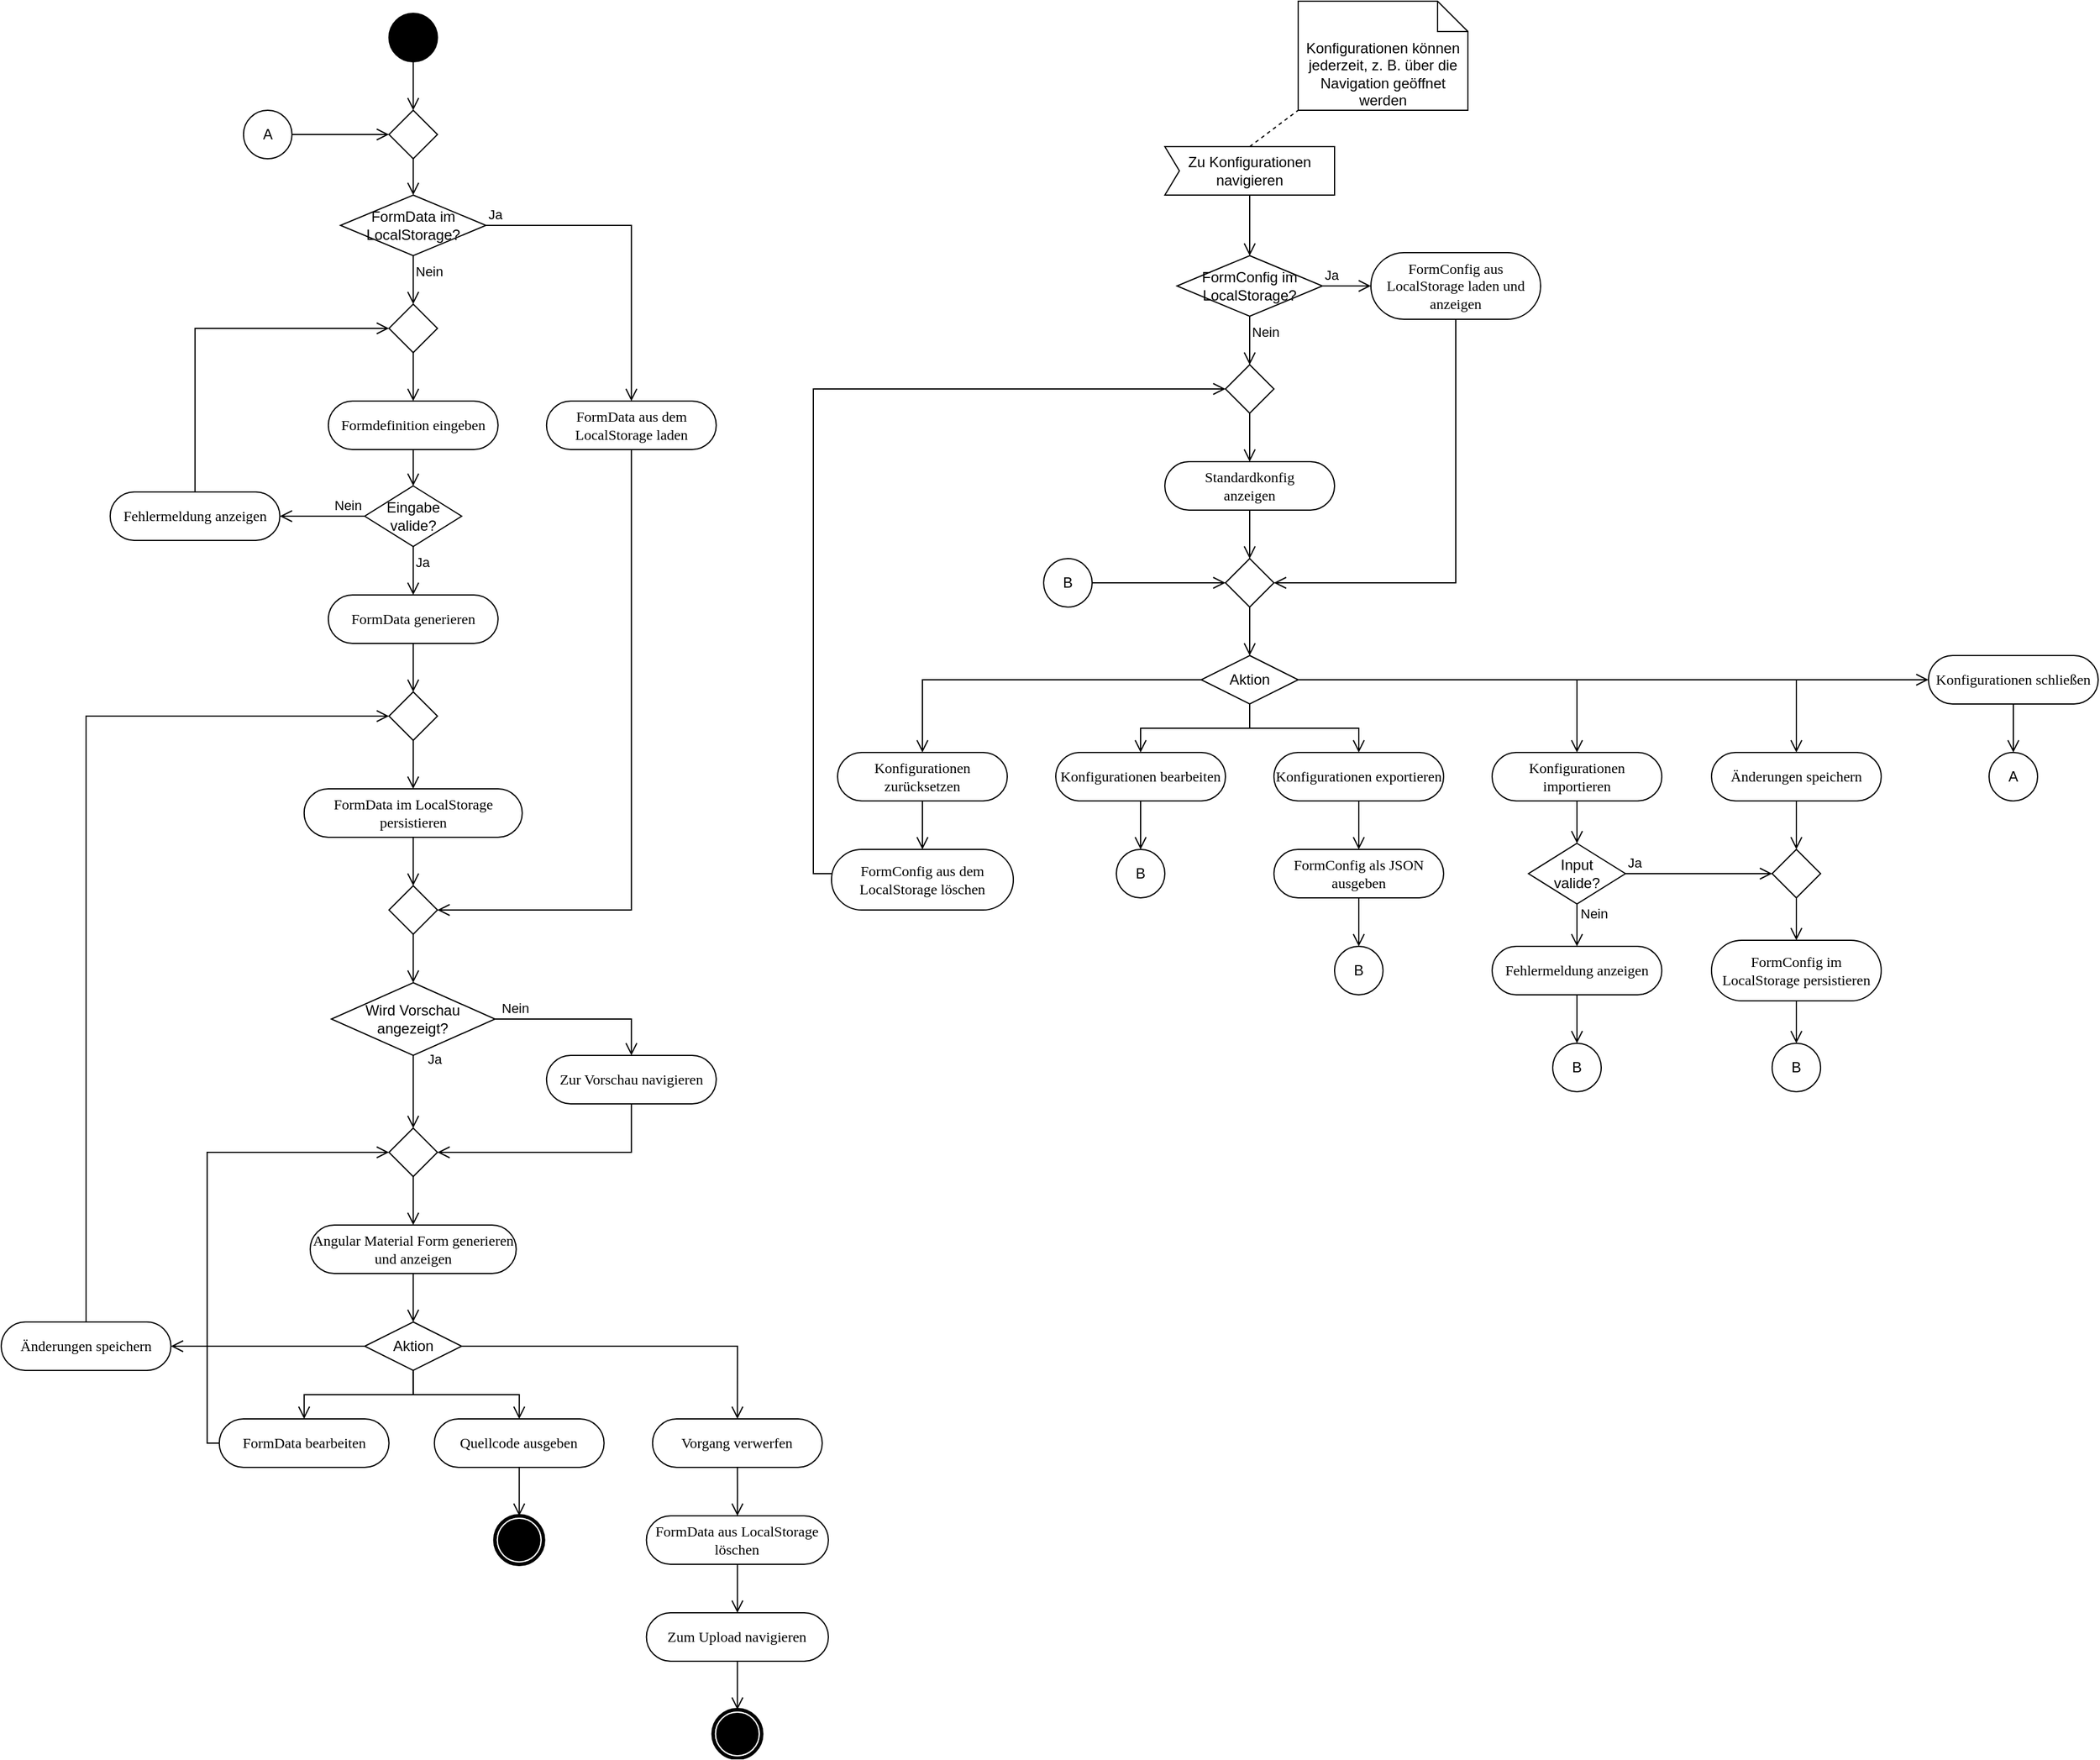 <mxfile version="21.1.2" type="device">
  <diagram name="Page-1" id="0783ab3e-0a74-02c8-0abd-f7b4e66b4bec">
    <mxGraphModel dx="2593" dy="1505" grid="1" gridSize="10" guides="1" tooltips="1" connect="1" arrows="1" fold="1" page="1" pageScale="1" pageWidth="2339" pageHeight="3300" background="none" math="0" shadow="0">
      <root>
        <mxCell id="0" />
        <mxCell id="1" parent="0" />
        <mxCell id="Kh3jKs6r-VNOBaE9r75T-157" value="" style="ellipse;whiteSpace=wrap;html=1;rounded=0;shadow=0;comic=0;labelBackgroundColor=none;strokeWidth=1;fillColor=#000000;fontFamily=Verdana;fontSize=12;align=center;" parent="1" vertex="1">
          <mxGeometry x="589.89" y="40" width="40" height="40" as="geometry" />
        </mxCell>
        <mxCell id="Kh3jKs6r-VNOBaE9r75T-160" value="FormData im&lt;div&gt;LocalStorage?&lt;/div&gt;" style="rhombus;whiteSpace=wrap;html=1;" parent="1" vertex="1">
          <mxGeometry x="549.9" y="190" width="119.99" height="50" as="geometry" />
        </mxCell>
        <mxCell id="Kh3jKs6r-VNOBaE9r75T-161" value="Ja" style="edgeStyle=orthogonalEdgeStyle;html=1;align=left;verticalAlign=bottom;endArrow=open;endSize=8;strokeColor=#000000;rounded=0;entryX=0.5;entryY=0;entryDx=0;entryDy=0;" parent="1" source="Kh3jKs6r-VNOBaE9r75T-160" target="Kh3jKs6r-VNOBaE9r75T-165" edge="1">
          <mxGeometry x="-1" relative="1" as="geometry">
            <mxPoint x="729.89" y="220" as="targetPoint" />
          </mxGeometry>
        </mxCell>
        <mxCell id="Kh3jKs6r-VNOBaE9r75T-162" value="Nein" style="edgeStyle=orthogonalEdgeStyle;html=1;align=left;verticalAlign=top;endArrow=open;endSize=8;strokeColor=#000000;rounded=0;" parent="1" source="Kh3jKs6r-VNOBaE9r75T-160" target="Kh3jKs6r-VNOBaE9r75T-171" edge="1">
          <mxGeometry x="-1" relative="1" as="geometry">
            <mxPoint x="609.89" y="280" as="targetPoint" />
          </mxGeometry>
        </mxCell>
        <mxCell id="Kh3jKs6r-VNOBaE9r75T-163" value="" style="edgeStyle=orthogonalEdgeStyle;html=1;align=left;verticalAlign=bottom;endArrow=open;endSize=8;strokeColor=#000000;rounded=0;entryX=0.5;entryY=0;entryDx=0;entryDy=0;" parent="1" source="Nd0YQQq20hHKod8yLaoM-12" target="Kh3jKs6r-VNOBaE9r75T-160" edge="1">
          <mxGeometry x="-1" relative="1" as="geometry">
            <mxPoint x="579.89" y="230" as="targetPoint" />
            <mxPoint x="609.89" y="160" as="sourcePoint" />
          </mxGeometry>
        </mxCell>
        <mxCell id="Kh3jKs6r-VNOBaE9r75T-164" value="Formdefinition eingeben" style="rounded=1;whiteSpace=wrap;html=1;shadow=0;comic=0;labelBackgroundColor=none;strokeWidth=1;fontFamily=Verdana;fontSize=12;align=center;arcSize=50;" parent="1" vertex="1">
          <mxGeometry x="539.89" y="360" width="140" height="40" as="geometry" />
        </mxCell>
        <mxCell id="Kh3jKs6r-VNOBaE9r75T-165" value="FormData aus dem LocalStorage laden" style="rounded=1;whiteSpace=wrap;html=1;shadow=0;comic=0;labelBackgroundColor=none;strokeWidth=1;fontFamily=Verdana;fontSize=12;align=center;arcSize=50;" parent="1" vertex="1">
          <mxGeometry x="719.89" y="360" width="140" height="40" as="geometry" />
        </mxCell>
        <mxCell id="Kh3jKs6r-VNOBaE9r75T-166" value="Eingabe valide?" style="rhombus;whiteSpace=wrap;html=1;" parent="1" vertex="1">
          <mxGeometry x="569.89" y="430" width="80" height="50" as="geometry" />
        </mxCell>
        <mxCell id="Kh3jKs6r-VNOBaE9r75T-167" value="Nein" style="edgeStyle=orthogonalEdgeStyle;html=1;align=left;verticalAlign=bottom;endArrow=open;endSize=8;strokeColor=#000000;rounded=0;entryX=1;entryY=0.5;entryDx=0;entryDy=0;" parent="1" source="Kh3jKs6r-VNOBaE9r75T-166" target="Kh3jKs6r-VNOBaE9r75T-170" edge="1">
          <mxGeometry x="-0.25" relative="1" as="geometry">
            <mxPoint x="749.89" y="460" as="targetPoint" />
            <mxPoint as="offset" />
          </mxGeometry>
        </mxCell>
        <mxCell id="Kh3jKs6r-VNOBaE9r75T-168" value="Ja" style="edgeStyle=orthogonalEdgeStyle;html=1;align=left;verticalAlign=top;endArrow=open;endSize=8;strokeColor=#000000;rounded=0;" parent="1" source="Kh3jKs6r-VNOBaE9r75T-166" target="bhKMgHc5eAjvrN3hKgKU-24" edge="1">
          <mxGeometry x="-1" relative="1" as="geometry">
            <mxPoint x="609.89" y="520" as="targetPoint" />
          </mxGeometry>
        </mxCell>
        <mxCell id="Kh3jKs6r-VNOBaE9r75T-169" value="" style="edgeStyle=orthogonalEdgeStyle;html=1;align=left;verticalAlign=bottom;endArrow=open;endSize=8;strokeColor=#000000;rounded=0;exitX=0.5;exitY=1;exitDx=0;exitDy=0;entryX=0.5;entryY=0;entryDx=0;entryDy=0;" parent="1" source="Kh3jKs6r-VNOBaE9r75T-164" target="Kh3jKs6r-VNOBaE9r75T-166" edge="1">
          <mxGeometry x="-1" relative="1" as="geometry">
            <mxPoint x="539.89" y="450" as="targetPoint" />
            <mxPoint x="439.89" y="450" as="sourcePoint" />
          </mxGeometry>
        </mxCell>
        <mxCell id="Kh3jKs6r-VNOBaE9r75T-170" value="Fehlermeldung anzeigen" style="rounded=1;whiteSpace=wrap;html=1;shadow=0;comic=0;labelBackgroundColor=none;strokeWidth=1;fontFamily=Verdana;fontSize=12;align=center;arcSize=50;" parent="1" vertex="1">
          <mxGeometry x="359.88" y="435" width="140" height="40" as="geometry" />
        </mxCell>
        <mxCell id="Kh3jKs6r-VNOBaE9r75T-171" value="" style="rhombus;whiteSpace=wrap;html=1;" parent="1" vertex="1">
          <mxGeometry x="589.89" y="280" width="40" height="40" as="geometry" />
        </mxCell>
        <mxCell id="Kh3jKs6r-VNOBaE9r75T-172" value="" style="edgeStyle=orthogonalEdgeStyle;html=1;align=left;verticalAlign=bottom;endArrow=open;endSize=8;strokeColor=#000000;rounded=0;exitX=0.5;exitY=0;exitDx=0;exitDy=0;entryX=0;entryY=0.5;entryDx=0;entryDy=0;" parent="1" source="Kh3jKs6r-VNOBaE9r75T-170" target="Kh3jKs6r-VNOBaE9r75T-171" edge="1">
          <mxGeometry x="-1" relative="1" as="geometry">
            <mxPoint x="379.89" y="290" as="targetPoint" />
            <mxPoint x="279.89" y="290" as="sourcePoint" />
          </mxGeometry>
        </mxCell>
        <mxCell id="Kh3jKs6r-VNOBaE9r75T-173" value="" style="edgeStyle=orthogonalEdgeStyle;html=1;align=left;verticalAlign=bottom;endArrow=open;endSize=8;strokeColor=#000000;rounded=0;exitX=0.5;exitY=1;exitDx=0;exitDy=0;entryX=0.5;entryY=0;entryDx=0;entryDy=0;" parent="1" source="Kh3jKs6r-VNOBaE9r75T-171" target="Kh3jKs6r-VNOBaE9r75T-164" edge="1">
          <mxGeometry x="-1" relative="1" as="geometry">
            <mxPoint x="739.89" y="370" as="targetPoint" />
            <mxPoint x="639.89" y="370" as="sourcePoint" />
          </mxGeometry>
        </mxCell>
        <mxCell id="Kh3jKs6r-VNOBaE9r75T-175" value="Angular Material Form generieren und anzeigen" style="rounded=1;whiteSpace=wrap;html=1;shadow=0;comic=0;labelBackgroundColor=none;strokeWidth=1;fontFamily=Verdana;fontSize=12;align=center;arcSize=50;" parent="1" vertex="1">
          <mxGeometry x="524.91" y="1040" width="169.95" height="40" as="geometry" />
        </mxCell>
        <mxCell id="Kh3jKs6r-VNOBaE9r75T-177" value="" style="edgeStyle=orthogonalEdgeStyle;html=1;align=left;verticalAlign=bottom;endArrow=open;endSize=8;strokeColor=#000000;rounded=0;exitX=0.5;exitY=1;exitDx=0;exitDy=0;entryX=1;entryY=0.5;entryDx=0;entryDy=0;" parent="1" source="Kh3jKs6r-VNOBaE9r75T-165" target="bhKMgHc5eAjvrN3hKgKU-27" edge="1">
          <mxGeometry x="-1" relative="1" as="geometry">
            <mxPoint x="789.86" y="720" as="targetPoint" />
            <mxPoint x="1079.89" y="520" as="sourcePoint" />
          </mxGeometry>
        </mxCell>
        <mxCell id="Kh3jKs6r-VNOBaE9r75T-188" value="Aktion" style="rhombus;whiteSpace=wrap;html=1;" parent="1" vertex="1">
          <mxGeometry x="569.88" y="1120" width="80" height="40" as="geometry" />
        </mxCell>
        <mxCell id="Kh3jKs6r-VNOBaE9r75T-191" value="A" style="ellipse;whiteSpace=wrap;html=1;aspect=fixed;" parent="1" vertex="1">
          <mxGeometry x="469.89" y="120" width="40" height="40" as="geometry" />
        </mxCell>
        <mxCell id="Kh3jKs6r-VNOBaE9r75T-192" value="" style="edgeStyle=orthogonalEdgeStyle;html=1;align=left;verticalAlign=bottom;endArrow=open;endSize=8;strokeColor=#000000;rounded=0;entryX=0;entryY=0.5;entryDx=0;entryDy=0;exitX=1;exitY=0.5;exitDx=0;exitDy=0;" parent="1" source="Kh3jKs6r-VNOBaE9r75T-191" target="Nd0YQQq20hHKod8yLaoM-12" edge="1">
          <mxGeometry x="-1" relative="1" as="geometry">
            <mxPoint x="489.89" y="200" as="targetPoint" />
            <mxPoint x="439.89" y="130" as="sourcePoint" />
          </mxGeometry>
        </mxCell>
        <mxCell id="Kh3jKs6r-VNOBaE9r75T-195" value="FormData bearbeiten" style="rounded=1;whiteSpace=wrap;html=1;shadow=0;comic=0;labelBackgroundColor=none;strokeWidth=1;fontFamily=Verdana;fontSize=12;align=center;arcSize=50;" parent="1" vertex="1">
          <mxGeometry x="449.9" y="1200" width="140" height="40" as="geometry" />
        </mxCell>
        <mxCell id="Kh3jKs6r-VNOBaE9r75T-196" value="Quellcode ausgeben" style="rounded=1;whiteSpace=wrap;html=1;shadow=0;comic=0;labelBackgroundColor=none;strokeWidth=1;fontFamily=Verdana;fontSize=12;align=center;arcSize=50;" parent="1" vertex="1">
          <mxGeometry x="627.35" y="1200" width="140" height="40" as="geometry" />
        </mxCell>
        <mxCell id="Kh3jKs6r-VNOBaE9r75T-197" value="Vorgang verwerfen" style="rounded=1;whiteSpace=wrap;html=1;shadow=0;comic=0;labelBackgroundColor=none;strokeWidth=1;fontFamily=Verdana;fontSize=12;align=center;arcSize=50;" parent="1" vertex="1">
          <mxGeometry x="807.35" y="1200" width="140" height="40" as="geometry" />
        </mxCell>
        <mxCell id="Kh3jKs6r-VNOBaE9r75T-198" value="FormData aus LocalStorage löschen" style="rounded=1;whiteSpace=wrap;html=1;shadow=0;comic=0;labelBackgroundColor=none;strokeWidth=1;fontFamily=Verdana;fontSize=12;align=center;arcSize=50;" parent="1" vertex="1">
          <mxGeometry x="802.3" y="1280" width="150.12" height="40" as="geometry" />
        </mxCell>
        <mxCell id="Kh3jKs6r-VNOBaE9r75T-199" value="" style="edgeStyle=orthogonalEdgeStyle;html=1;align=left;verticalAlign=bottom;endArrow=open;endSize=8;strokeColor=#000000;rounded=0;exitX=0.5;exitY=1;exitDx=0;exitDy=0;" parent="1" source="Kh3jKs6r-VNOBaE9r75T-197" target="Kh3jKs6r-VNOBaE9r75T-198" edge="1">
          <mxGeometry x="-1" relative="1" as="geometry">
            <mxPoint x="807.35" y="1300" as="targetPoint" />
            <mxPoint x="1017.35" y="1300" as="sourcePoint" />
          </mxGeometry>
        </mxCell>
        <mxCell id="Kh3jKs6r-VNOBaE9r75T-202" value="" style="edgeStyle=orthogonalEdgeStyle;html=1;align=left;verticalAlign=bottom;endArrow=open;endSize=8;strokeColor=#000000;rounded=0;entryX=0.5;entryY=0;entryDx=0;entryDy=0;exitX=0.5;exitY=1;exitDx=0;exitDy=0;" parent="1" source="Kh3jKs6r-VNOBaE9r75T-188" target="Kh3jKs6r-VNOBaE9r75T-196" edge="1">
          <mxGeometry relative="1" as="geometry">
            <mxPoint x="599.88" y="1170" as="targetPoint" />
            <mxPoint x="499.88" y="1170" as="sourcePoint" />
            <mxPoint as="offset" />
          </mxGeometry>
        </mxCell>
        <mxCell id="Kh3jKs6r-VNOBaE9r75T-203" value="" style="edgeStyle=orthogonalEdgeStyle;html=1;align=left;verticalAlign=bottom;endArrow=open;endSize=8;strokeColor=#000000;rounded=0;entryX=0.5;entryY=0;entryDx=0;entryDy=0;exitX=0.5;exitY=1;exitDx=0;exitDy=0;" parent="1" source="Kh3jKs6r-VNOBaE9r75T-188" target="Kh3jKs6r-VNOBaE9r75T-195" edge="1">
          <mxGeometry x="0.429" relative="1" as="geometry">
            <mxPoint x="539.88" y="1140" as="targetPoint" />
            <mxPoint x="439.88" y="1140" as="sourcePoint" />
            <mxPoint as="offset" />
          </mxGeometry>
        </mxCell>
        <mxCell id="Kh3jKs6r-VNOBaE9r75T-204" value="" style="edgeStyle=orthogonalEdgeStyle;html=1;align=left;verticalAlign=bottom;endArrow=open;endSize=8;strokeColor=#000000;rounded=0;exitX=1;exitY=0.5;exitDx=0;exitDy=0;entryX=0.5;entryY=0;entryDx=0;entryDy=0;" parent="1" source="Kh3jKs6r-VNOBaE9r75T-188" target="Kh3jKs6r-VNOBaE9r75T-197" edge="1">
          <mxGeometry x="-0.931" relative="1" as="geometry">
            <mxPoint x="809.88" y="1130" as="targetPoint" />
            <mxPoint x="709.88" y="1130" as="sourcePoint" />
            <mxPoint as="offset" />
          </mxGeometry>
        </mxCell>
        <mxCell id="Kh3jKs6r-VNOBaE9r75T-205" value="" style="edgeStyle=orthogonalEdgeStyle;html=1;align=left;verticalAlign=bottom;endArrow=open;endSize=8;strokeColor=#000000;rounded=0;exitX=0;exitY=0.5;exitDx=0;exitDy=0;entryX=0;entryY=0.5;entryDx=0;entryDy=0;" parent="1" source="Kh3jKs6r-VNOBaE9r75T-195" target="bhKMgHc5eAjvrN3hKgKU-15" edge="1">
          <mxGeometry x="-1" relative="1" as="geometry">
            <mxPoint x="349.86" y="640" as="targetPoint" />
            <mxPoint x="189.89" y="680" as="sourcePoint" />
          </mxGeometry>
        </mxCell>
        <mxCell id="Kh3jKs6r-VNOBaE9r75T-215" value="" style="edgeStyle=orthogonalEdgeStyle;html=1;align=left;verticalAlign=bottom;endArrow=open;endSize=8;strokeColor=#000000;rounded=0;entryX=0.5;entryY=0;entryDx=0;entryDy=0;" parent="1" source="Kh3jKs6r-VNOBaE9r75T-175" target="Kh3jKs6r-VNOBaE9r75T-188" edge="1">
          <mxGeometry x="-1" relative="1" as="geometry">
            <mxPoint x="559.88" y="1120" as="targetPoint" />
            <mxPoint x="609.88" y="1080.0" as="sourcePoint" />
          </mxGeometry>
        </mxCell>
        <mxCell id="Kh3jKs6r-VNOBaE9r75T-218" value="Zu Konfigurationen navigieren" style="shape=mxgraph.sysml.accEvent;flipH=1;whiteSpace=wrap;align=center;html=1;direction=west;" parent="1" vertex="1">
          <mxGeometry x="1230.01" y="150" width="140" height="40" as="geometry" />
        </mxCell>
        <mxCell id="Kh3jKs6r-VNOBaE9r75T-219" value="Konfigurationen können jederzeit, z. B. über die Navigation geöffnet werden" style="shape=note2;boundedLbl=1;whiteSpace=wrap;html=1;size=25;verticalAlign=top;align=center;" parent="1" vertex="1">
          <mxGeometry x="1340.01" y="30" width="140" height="90" as="geometry" />
        </mxCell>
        <mxCell id="Kh3jKs6r-VNOBaE9r75T-220" value="" style="endArrow=none;dashed=1;html=1;rounded=0;exitX=0.5;exitY=1;exitDx=0;exitDy=0;entryX=0;entryY=1;entryDx=0;entryDy=0;entryPerimeter=0;exitPerimeter=0;" parent="1" source="Kh3jKs6r-VNOBaE9r75T-218" target="Kh3jKs6r-VNOBaE9r75T-219" edge="1">
          <mxGeometry width="50" height="50" relative="1" as="geometry">
            <mxPoint x="803" y="60" as="sourcePoint" />
            <mxPoint x="890" y="39" as="targetPoint" />
          </mxGeometry>
        </mxCell>
        <mxCell id="Kh3jKs6r-VNOBaE9r75T-222" value="Ja" style="edgeStyle=orthogonalEdgeStyle;html=1;align=left;verticalAlign=bottom;endArrow=open;endSize=8;strokeColor=#000000;rounded=0;entryX=0;entryY=0.5;entryDx=0;entryDy=0;" parent="1" source="gfXV21510MfmklzowqW1-9" target="Kh3jKs6r-VNOBaE9r75T-225" edge="1">
          <mxGeometry x="-1" relative="1" as="geometry">
            <mxPoint x="1400" y="290" as="targetPoint" />
            <mxPoint x="1340" y="290" as="sourcePoint" />
          </mxGeometry>
        </mxCell>
        <mxCell id="Kh3jKs6r-VNOBaE9r75T-223" value="Nein" style="edgeStyle=orthogonalEdgeStyle;html=1;align=left;verticalAlign=top;endArrow=open;endSize=8;strokeColor=#000000;rounded=0;" parent="1" source="gfXV21510MfmklzowqW1-9" target="Kh3jKs6r-VNOBaE9r75T-226" edge="1">
          <mxGeometry x="-1" relative="1" as="geometry">
            <mxPoint x="1260" y="330" as="targetPoint" />
            <mxPoint x="1300" y="310" as="sourcePoint" />
          </mxGeometry>
        </mxCell>
        <mxCell id="Kh3jKs6r-VNOBaE9r75T-224" value="" style="edgeStyle=orthogonalEdgeStyle;html=1;align=left;verticalAlign=bottom;endArrow=open;endSize=8;strokeColor=#000000;rounded=0;entryX=0.5;entryY=0;entryDx=0;entryDy=0;" parent="1" source="Kh3jKs6r-VNOBaE9r75T-218" target="gfXV21510MfmklzowqW1-9" edge="1">
          <mxGeometry x="-1" relative="1" as="geometry">
            <mxPoint x="1280" y="180" as="targetPoint" />
            <mxPoint x="669.99" y="160" as="sourcePoint" />
          </mxGeometry>
        </mxCell>
        <mxCell id="Kh3jKs6r-VNOBaE9r75T-225" value="FormConfig aus&lt;div&gt;LocalStorage laden und anzeigen&lt;/div&gt;" style="rounded=1;whiteSpace=wrap;html=1;shadow=0;comic=0;labelBackgroundColor=none;strokeWidth=1;fontFamily=Verdana;fontSize=12;align=center;arcSize=50;" parent="1" vertex="1">
          <mxGeometry x="1400" y="237.5" width="140" height="55" as="geometry" />
        </mxCell>
        <mxCell id="Kh3jKs6r-VNOBaE9r75T-226" value="" style="rhombus;whiteSpace=wrap;html=1;" parent="1" vertex="1">
          <mxGeometry x="1280" y="330" width="40" height="40" as="geometry" />
        </mxCell>
        <mxCell id="Kh3jKs6r-VNOBaE9r75T-227" value="" style="edgeStyle=orthogonalEdgeStyle;html=1;align=left;verticalAlign=bottom;endArrow=open;endSize=8;strokeColor=#000000;rounded=0;exitX=0.5;exitY=1;exitDx=0;exitDy=0;entryX=1;entryY=0.5;entryDx=0;entryDy=0;" parent="1" source="Kh3jKs6r-VNOBaE9r75T-225" target="gfXV21510MfmklzowqW1-17" edge="1">
          <mxGeometry x="-1" relative="1" as="geometry">
            <mxPoint x="1470" y="450" as="targetPoint" />
            <mxPoint x="1340" y="390" as="sourcePoint" />
          </mxGeometry>
        </mxCell>
        <mxCell id="Kh3jKs6r-VNOBaE9r75T-229" value="" style="edgeStyle=orthogonalEdgeStyle;html=1;align=left;verticalAlign=bottom;endArrow=open;endSize=8;strokeColor=#000000;rounded=0;" parent="1" source="gfXV21510MfmklzowqW1-17" target="Kh3jKs6r-VNOBaE9r75T-230" edge="1">
          <mxGeometry x="-1" relative="1" as="geometry">
            <mxPoint x="1279.99" y="540" as="targetPoint" />
            <mxPoint x="1300" y="530" as="sourcePoint" />
          </mxGeometry>
        </mxCell>
        <mxCell id="Kh3jKs6r-VNOBaE9r75T-230" value="Aktion" style="rhombus;whiteSpace=wrap;html=1;" parent="1" vertex="1">
          <mxGeometry x="1260.01" y="570" width="80" height="40" as="geometry" />
        </mxCell>
        <mxCell id="6" value="" style="shape=mxgraph.bpmn.shape;html=1;verticalLabelPosition=bottom;labelBackgroundColor=#ffffff;verticalAlign=top;perimeter=ellipsePerimeter;outline=end;symbol=terminate;rounded=0;shadow=0;comic=0;strokeWidth=1;fontFamily=Verdana;fontSize=12;align=center;" parent="1" vertex="1">
          <mxGeometry x="857.35" y="1440" width="40" height="40" as="geometry" />
        </mxCell>
        <mxCell id="8" value="" style="edgeStyle=orthogonalEdgeStyle;html=1;align=left;verticalAlign=bottom;endArrow=open;endSize=8;strokeColor=#000000;rounded=0;exitX=0.5;exitY=1;exitDx=0;exitDy=0;entryX=0.5;entryY=0;entryDx=0;entryDy=0;" parent="1" source="Kh3jKs6r-VNOBaE9r75T-198" target="wGVUuG8cjLAdnPTvJVQy-18" edge="1">
          <mxGeometry x="-1" relative="1" as="geometry">
            <mxPoint x="887.32" y="1290" as="targetPoint" />
            <mxPoint x="887.32" y="1250" as="sourcePoint" />
          </mxGeometry>
        </mxCell>
        <mxCell id="Nd0YQQq20hHKod8yLaoM-13" value="" style="edgeStyle=orthogonalEdgeStyle;html=1;align=left;verticalAlign=bottom;endArrow=open;endSize=8;strokeColor=#000000;rounded=0;exitX=0.5;exitY=1;exitDx=0;exitDy=0;" parent="1" source="Kh3jKs6r-VNOBaE9r75T-157" target="Nd0YQQq20hHKod8yLaoM-12" edge="1">
          <mxGeometry x="-1" relative="1" as="geometry">
            <mxPoint x="609.86" y="200" as="targetPoint" />
            <mxPoint x="609.86" y="80" as="sourcePoint" />
          </mxGeometry>
        </mxCell>
        <mxCell id="Nd0YQQq20hHKod8yLaoM-12" value="" style="rhombus;whiteSpace=wrap;html=1;" parent="1" vertex="1">
          <mxGeometry x="589.89" y="120" width="40" height="40" as="geometry" />
        </mxCell>
        <mxCell id="bhKMgHc5eAjvrN3hKgKU-11" value="Wird Vorschau angezeigt?" style="rhombus;whiteSpace=wrap;html=1;" parent="1" vertex="1">
          <mxGeometry x="542.42" y="840" width="134.97" height="60" as="geometry" />
        </mxCell>
        <mxCell id="bhKMgHc5eAjvrN3hKgKU-12" value="Zur Vorschau navigieren" style="rounded=1;whiteSpace=wrap;html=1;shadow=0;comic=0;labelBackgroundColor=none;strokeWidth=1;fontFamily=Verdana;fontSize=12;align=center;arcSize=50;" parent="1" vertex="1">
          <mxGeometry x="719.89" y="900" width="140" height="40" as="geometry" />
        </mxCell>
        <mxCell id="bhKMgHc5eAjvrN3hKgKU-13" value="Nein" style="edgeStyle=orthogonalEdgeStyle;html=1;align=left;verticalAlign=bottom;endArrow=open;endSize=8;strokeColor=#000000;rounded=0;entryX=0.5;entryY=0;entryDx=0;entryDy=0;exitX=1;exitY=0.5;exitDx=0;exitDy=0;" parent="1" source="bhKMgHc5eAjvrN3hKgKU-11" target="bhKMgHc5eAjvrN3hKgKU-12" edge="1">
          <mxGeometry x="-0.95" relative="1" as="geometry">
            <mxPoint x="1052.41" y="970" as="targetPoint" />
            <mxPoint as="offset" />
            <mxPoint x="832.38" y="930" as="sourcePoint" />
          </mxGeometry>
        </mxCell>
        <mxCell id="bhKMgHc5eAjvrN3hKgKU-14" value="Ja" style="edgeStyle=orthogonalEdgeStyle;html=1;align=left;verticalAlign=top;endArrow=open;endSize=8;strokeColor=#000000;rounded=0;entryX=0.5;entryY=0;entryDx=0;entryDy=0;" parent="1" source="bhKMgHc5eAjvrN3hKgKU-11" target="bhKMgHc5eAjvrN3hKgKU-15" edge="1">
          <mxGeometry x="-1" y="14" relative="1" as="geometry">
            <mxPoint x="922.41" y="1050" as="targetPoint" />
            <mxPoint x="-4" y="-10" as="offset" />
            <mxPoint x="900.38" y="960" as="sourcePoint" />
          </mxGeometry>
        </mxCell>
        <mxCell id="bhKMgHc5eAjvrN3hKgKU-15" value="" style="rhombus;whiteSpace=wrap;html=1;" parent="1" vertex="1">
          <mxGeometry x="589.89" y="960" width="40" height="40" as="geometry" />
        </mxCell>
        <mxCell id="bhKMgHc5eAjvrN3hKgKU-16" value="" style="edgeStyle=orthogonalEdgeStyle;html=1;align=left;verticalAlign=bottom;endArrow=open;endSize=8;strokeColor=#000000;rounded=0;exitX=0.5;exitY=1;exitDx=0;exitDy=0;entryX=1;entryY=0.5;entryDx=0;entryDy=0;" parent="1" source="bhKMgHc5eAjvrN3hKgKU-12" target="bhKMgHc5eAjvrN3hKgKU-15" edge="1">
          <mxGeometry x="-1" relative="1" as="geometry">
            <mxPoint x="892.41" y="1070" as="targetPoint" />
            <mxPoint x="792.41" y="1070" as="sourcePoint" />
          </mxGeometry>
        </mxCell>
        <mxCell id="bhKMgHc5eAjvrN3hKgKU-17" value="" style="edgeStyle=orthogonalEdgeStyle;html=1;align=left;verticalAlign=bottom;endArrow=open;endSize=8;strokeColor=#000000;rounded=0;" parent="1" source="bhKMgHc5eAjvrN3hKgKU-15" target="Kh3jKs6r-VNOBaE9r75T-175" edge="1">
          <mxGeometry x="-1" relative="1" as="geometry">
            <mxPoint x="652.447" y="1140" as="targetPoint" />
            <mxPoint x="662.38" y="1210" as="sourcePoint" />
          </mxGeometry>
        </mxCell>
        <mxCell id="bhKMgHc5eAjvrN3hKgKU-20" value="FormData im LocalStorage persistieren" style="rounded=1;whiteSpace=wrap;html=1;shadow=0;comic=0;labelBackgroundColor=none;strokeWidth=1;fontFamily=Verdana;fontSize=12;align=center;arcSize=50;" parent="1" vertex="1">
          <mxGeometry x="519.91" y="680" width="179.94" height="40" as="geometry" />
        </mxCell>
        <mxCell id="bhKMgHc5eAjvrN3hKgKU-24" value="FormData generieren" style="rounded=1;whiteSpace=wrap;html=1;shadow=0;comic=0;labelBackgroundColor=none;strokeWidth=1;fontFamily=Verdana;fontSize=12;align=center;arcSize=50;" parent="1" vertex="1">
          <mxGeometry x="539.89" y="520" width="140" height="40" as="geometry" />
        </mxCell>
        <mxCell id="bhKMgHc5eAjvrN3hKgKU-25" value="" style="edgeStyle=orthogonalEdgeStyle;html=1;align=left;verticalAlign=bottom;endArrow=open;endSize=8;strokeColor=#000000;rounded=0;" parent="1" source="Kh3jKs6r-VNOBaE9r75T-174" target="bhKMgHc5eAjvrN3hKgKU-20" edge="1">
          <mxGeometry x="-1" relative="1" as="geometry">
            <mxPoint x="619.89" y="610" as="targetPoint" />
            <mxPoint x="619.86" y="570" as="sourcePoint" />
          </mxGeometry>
        </mxCell>
        <mxCell id="bhKMgHc5eAjvrN3hKgKU-26" value="" style="edgeStyle=orthogonalEdgeStyle;html=1;align=left;verticalAlign=bottom;endArrow=open;endSize=8;strokeColor=#000000;rounded=0;exitX=0.5;exitY=1;exitDx=0;exitDy=0;" parent="1" source="bhKMgHc5eAjvrN3hKgKU-20" target="bhKMgHc5eAjvrN3hKgKU-27" edge="1">
          <mxGeometry x="-1" relative="1" as="geometry">
            <mxPoint x="609.86" y="760" as="targetPoint" />
            <mxPoint x="769.9" y="700" as="sourcePoint" />
          </mxGeometry>
        </mxCell>
        <mxCell id="bhKMgHc5eAjvrN3hKgKU-27" value="" style="rhombus;whiteSpace=wrap;html=1;" parent="1" vertex="1">
          <mxGeometry x="589.89" y="760" width="40" height="40" as="geometry" />
        </mxCell>
        <mxCell id="bhKMgHc5eAjvrN3hKgKU-28" value="" style="edgeStyle=orthogonalEdgeStyle;html=1;align=left;verticalAlign=bottom;endArrow=open;endSize=8;strokeColor=#000000;rounded=0;" parent="1" source="bhKMgHc5eAjvrN3hKgKU-27" target="bhKMgHc5eAjvrN3hKgKU-11" edge="1">
          <mxGeometry x="-1" relative="1" as="geometry">
            <mxPoint x="539.49" y="870" as="targetPoint" />
            <mxPoint x="539.49" y="830" as="sourcePoint" />
          </mxGeometry>
        </mxCell>
        <mxCell id="bhKMgHc5eAjvrN3hKgKU-29" value="" style="edgeStyle=orthogonalEdgeStyle;html=1;align=left;verticalAlign=bottom;endArrow=open;endSize=8;strokeColor=#000000;rounded=0;" parent="1" source="bhKMgHc5eAjvrN3hKgKU-24" target="Kh3jKs6r-VNOBaE9r75T-174" edge="1">
          <mxGeometry x="-1" relative="1" as="geometry">
            <mxPoint x="609.86" y="680" as="targetPoint" />
            <mxPoint x="609.86" y="560" as="sourcePoint" />
          </mxGeometry>
        </mxCell>
        <mxCell id="Kh3jKs6r-VNOBaE9r75T-174" value="" style="rhombus;whiteSpace=wrap;html=1;" parent="1" vertex="1">
          <mxGeometry x="589.9" y="600" width="40" height="40" as="geometry" />
        </mxCell>
        <mxCell id="gfXV21510MfmklzowqW1-9" value="FormConfig im LocalStorage?" style="rhombus;whiteSpace=wrap;html=1;" parent="1" vertex="1">
          <mxGeometry x="1240.01" y="240" width="119.99" height="50" as="geometry" />
        </mxCell>
        <mxCell id="gfXV21510MfmklzowqW1-17" value="" style="rhombus;whiteSpace=wrap;html=1;" parent="1" vertex="1">
          <mxGeometry x="1280" y="490" width="40" height="40" as="geometry" />
        </mxCell>
        <mxCell id="gfXV21510MfmklzowqW1-19" value="Standardkonfig&lt;div&gt;anzeigen&lt;/div&gt;" style="rounded=1;whiteSpace=wrap;html=1;shadow=0;comic=0;labelBackgroundColor=none;strokeWidth=1;fontFamily=Verdana;fontSize=12;align=center;arcSize=50;" parent="1" vertex="1">
          <mxGeometry x="1230" y="410" width="140" height="40" as="geometry" />
        </mxCell>
        <mxCell id="gfXV21510MfmklzowqW1-20" value="" style="edgeStyle=orthogonalEdgeStyle;html=1;align=left;verticalAlign=bottom;endArrow=open;endSize=8;strokeColor=#000000;rounded=0;exitX=0.5;exitY=1;exitDx=0;exitDy=0;entryX=0.5;entryY=0;entryDx=0;entryDy=0;" parent="1" source="Kh3jKs6r-VNOBaE9r75T-226" target="gfXV21510MfmklzowqW1-19" edge="1">
          <mxGeometry x="-1" relative="1" as="geometry">
            <mxPoint x="1480" y="460" as="targetPoint" />
            <mxPoint x="1480" y="295" as="sourcePoint" />
          </mxGeometry>
        </mxCell>
        <mxCell id="gfXV21510MfmklzowqW1-21" value="" style="edgeStyle=orthogonalEdgeStyle;html=1;align=left;verticalAlign=bottom;endArrow=open;endSize=8;strokeColor=#000000;rounded=0;exitX=0.5;exitY=1;exitDx=0;exitDy=0;" parent="1" source="gfXV21510MfmklzowqW1-19" target="gfXV21510MfmklzowqW1-17" edge="1">
          <mxGeometry x="-1" relative="1" as="geometry">
            <mxPoint x="1410" y="520" as="targetPoint" />
            <mxPoint x="1410" y="480" as="sourcePoint" />
          </mxGeometry>
        </mxCell>
        <mxCell id="gfXV21510MfmklzowqW1-22" value="Konfigurationen exportieren" style="rounded=1;whiteSpace=wrap;html=1;shadow=0;comic=0;labelBackgroundColor=none;strokeWidth=1;fontFamily=Verdana;fontSize=12;align=center;arcSize=50;" parent="1" vertex="1">
          <mxGeometry x="1320" y="650" width="140" height="40" as="geometry" />
        </mxCell>
        <mxCell id="gfXV21510MfmklzowqW1-45" value="FormConfig als JSON ausgeben" style="rounded=1;whiteSpace=wrap;html=1;shadow=0;comic=0;labelBackgroundColor=none;strokeWidth=1;fontFamily=Verdana;fontSize=12;align=center;arcSize=50;" parent="1" vertex="1">
          <mxGeometry x="1320" y="730" width="140" height="40" as="geometry" />
        </mxCell>
        <mxCell id="gfXV21510MfmklzowqW1-55" value="Konfigurationen importieren" style="rounded=1;whiteSpace=wrap;html=1;shadow=0;comic=0;labelBackgroundColor=none;strokeWidth=1;fontFamily=Verdana;fontSize=12;align=center;arcSize=50;" parent="1" vertex="1">
          <mxGeometry x="1500" y="650" width="140" height="40" as="geometry" />
        </mxCell>
        <mxCell id="gfXV21510MfmklzowqW1-56" value="Ja" style="edgeStyle=orthogonalEdgeStyle;html=1;align=left;verticalAlign=bottom;endArrow=open;endSize=8;strokeColor=#000000;rounded=0;entryX=0;entryY=0.5;entryDx=0;entryDy=0;" parent="1" source="gfXV21510MfmklzowqW1-60" target="gfXV21510MfmklzowqW1-133" edge="1">
          <mxGeometry x="-1" relative="1" as="geometry">
            <mxPoint x="1670" y="795" as="targetPoint" />
            <mxPoint x="1870" y="750" as="sourcePoint" />
            <Array as="points">
              <mxPoint x="1690" y="750" />
              <mxPoint x="1690" y="750" />
            </Array>
          </mxGeometry>
        </mxCell>
        <mxCell id="gfXV21510MfmklzowqW1-57" value="Nein" style="edgeStyle=orthogonalEdgeStyle;html=1;align=left;verticalAlign=top;endArrow=open;endSize=8;strokeColor=#000000;rounded=0;entryX=0.5;entryY=0;entryDx=0;entryDy=0;" parent="1" source="gfXV21510MfmklzowqW1-60" target="gfXV21510MfmklzowqW1-58" edge="1">
          <mxGeometry x="-1" y="5" relative="1" as="geometry">
            <mxPoint x="1570" y="810" as="targetPoint" />
            <mxPoint x="-4" y="-5" as="offset" />
            <mxPoint x="1530" y="750" as="sourcePoint" />
          </mxGeometry>
        </mxCell>
        <mxCell id="gfXV21510MfmklzowqW1-58" value="Fehlermeldung anzeigen" style="rounded=1;whiteSpace=wrap;html=1;shadow=0;comic=0;labelBackgroundColor=none;strokeWidth=1;fontFamily=Verdana;fontSize=12;align=center;arcSize=50;" parent="1" vertex="1">
          <mxGeometry x="1500" y="810" width="140" height="40" as="geometry" />
        </mxCell>
        <mxCell id="gfXV21510MfmklzowqW1-59" value="" style="edgeStyle=orthogonalEdgeStyle;html=1;align=left;verticalAlign=bottom;endArrow=open;endSize=8;strokeColor=#000000;rounded=0;exitX=0.5;exitY=1;exitDx=0;exitDy=0;" parent="1" source="gfXV21510MfmklzowqW1-55" target="gfXV21510MfmklzowqW1-60" edge="1">
          <mxGeometry x="-1" relative="1" as="geometry">
            <mxPoint x="1570" y="730" as="targetPoint" />
            <mxPoint x="1410" y="770" as="sourcePoint" />
          </mxGeometry>
        </mxCell>
        <mxCell id="gfXV21510MfmklzowqW1-60" value="Input&lt;div&gt;valide?&lt;/div&gt;" style="rhombus;whiteSpace=wrap;html=1;" parent="1" vertex="1">
          <mxGeometry x="1530" y="725" width="80" height="50" as="geometry" />
        </mxCell>
        <mxCell id="gfXV21510MfmklzowqW1-64" value="FormConfig im LocalStorage persistieren" style="rounded=1;whiteSpace=wrap;html=1;shadow=0;comic=0;labelBackgroundColor=none;strokeWidth=1;fontFamily=Verdana;fontSize=12;align=center;arcSize=50;" parent="1" vertex="1">
          <mxGeometry x="1681" y="805" width="140" height="50" as="geometry" />
        </mxCell>
        <mxCell id="gfXV21510MfmklzowqW1-66" value="Änderungen speichern" style="rounded=1;whiteSpace=wrap;html=1;shadow=0;comic=0;labelBackgroundColor=none;strokeWidth=1;fontFamily=Verdana;fontSize=12;align=center;arcSize=50;" parent="1" vertex="1">
          <mxGeometry x="1681" y="650" width="140" height="40" as="geometry" />
        </mxCell>
        <mxCell id="gfXV21510MfmklzowqW1-68" value="Konfigurationen bearbeiten" style="rounded=1;whiteSpace=wrap;html=1;shadow=0;comic=0;labelBackgroundColor=none;strokeWidth=1;fontFamily=Verdana;fontSize=12;align=center;arcSize=50;" parent="1" vertex="1">
          <mxGeometry x="1140" y="650" width="140" height="40" as="geometry" />
        </mxCell>
        <mxCell id="gfXV21510MfmklzowqW1-77" value="" style="edgeStyle=orthogonalEdgeStyle;html=1;align=left;verticalAlign=bottom;endArrow=open;endSize=8;strokeColor=#000000;rounded=0;" parent="1" source="gfXV21510MfmklzowqW1-66" target="gfXV21510MfmklzowqW1-133" edge="1">
          <mxGeometry x="-1" relative="1" as="geometry">
            <mxPoint x="1541" y="480" as="targetPoint" />
            <mxPoint x="1541" y="440" as="sourcePoint" />
          </mxGeometry>
        </mxCell>
        <mxCell id="gfXV21510MfmklzowqW1-78" value="B" style="ellipse;whiteSpace=wrap;html=1;aspect=fixed;" parent="1" vertex="1">
          <mxGeometry x="1130" y="490" width="40" height="40" as="geometry" />
        </mxCell>
        <mxCell id="gfXV21510MfmklzowqW1-79" value="" style="edgeStyle=orthogonalEdgeStyle;html=1;align=left;verticalAlign=bottom;endArrow=open;endSize=8;strokeColor=#000000;rounded=0;exitX=1;exitY=0.5;exitDx=0;exitDy=0;" parent="1" source="gfXV21510MfmklzowqW1-78" target="gfXV21510MfmklzowqW1-17" edge="1">
          <mxGeometry x="-1" relative="1" as="geometry">
            <mxPoint x="1280" y="510" as="targetPoint" />
            <mxPoint x="1310" y="380" as="sourcePoint" />
          </mxGeometry>
        </mxCell>
        <mxCell id="gfXV21510MfmklzowqW1-81" value="" style="edgeStyle=orthogonalEdgeStyle;html=1;align=left;verticalAlign=bottom;endArrow=open;endSize=8;strokeColor=#000000;rounded=0;" parent="1" source="gfXV21510MfmklzowqW1-68" target="gfXV21510MfmklzowqW1-82" edge="1">
          <mxGeometry x="-1" relative="1" as="geometry">
            <mxPoint x="1210" y="730" as="targetPoint" />
            <mxPoint x="950" y="680" as="sourcePoint" />
          </mxGeometry>
        </mxCell>
        <mxCell id="gfXV21510MfmklzowqW1-82" value="B" style="ellipse;whiteSpace=wrap;html=1;aspect=fixed;" parent="1" vertex="1">
          <mxGeometry x="1190" y="730" width="40" height="40" as="geometry" />
        </mxCell>
        <mxCell id="gfXV21510MfmklzowqW1-83" value="B" style="ellipse;whiteSpace=wrap;html=1;aspect=fixed;" parent="1" vertex="1">
          <mxGeometry x="1550" y="890" width="40" height="40" as="geometry" />
        </mxCell>
        <mxCell id="gfXV21510MfmklzowqW1-85" value="" style="edgeStyle=orthogonalEdgeStyle;html=1;align=left;verticalAlign=bottom;endArrow=open;endSize=8;strokeColor=#000000;rounded=0;" parent="1" source="gfXV21510MfmklzowqW1-58" target="gfXV21510MfmklzowqW1-83" edge="1">
          <mxGeometry x="-1" relative="1" as="geometry">
            <mxPoint x="1389.83" y="930" as="targetPoint" />
            <mxPoint x="1389.83" y="890" as="sourcePoint" />
          </mxGeometry>
        </mxCell>
        <mxCell id="gfXV21510MfmklzowqW1-86" value="B" style="ellipse;whiteSpace=wrap;html=1;aspect=fixed;" parent="1" vertex="1">
          <mxGeometry x="1731" y="890" width="40" height="40" as="geometry" />
        </mxCell>
        <mxCell id="gfXV21510MfmklzowqW1-88" value="" style="edgeStyle=orthogonalEdgeStyle;html=1;align=left;verticalAlign=bottom;endArrow=open;endSize=8;strokeColor=#000000;rounded=0;" parent="1" source="gfXV21510MfmklzowqW1-64" target="gfXV21510MfmklzowqW1-86" edge="1">
          <mxGeometry x="-1" relative="1" as="geometry">
            <mxPoint x="1750" y="1155" as="targetPoint" />
            <mxPoint x="1750" y="1115" as="sourcePoint" />
          </mxGeometry>
        </mxCell>
        <mxCell id="gfXV21510MfmklzowqW1-89" value="" style="edgeStyle=orthogonalEdgeStyle;html=1;align=left;verticalAlign=bottom;endArrow=open;endSize=8;strokeColor=#000000;rounded=0;" parent="1" source="gfXV21510MfmklzowqW1-22" target="gfXV21510MfmklzowqW1-45" edge="1">
          <mxGeometry x="-1" relative="1" as="geometry">
            <mxPoint x="1720" y="875" as="targetPoint" />
            <mxPoint x="1720" y="840" as="sourcePoint" />
          </mxGeometry>
        </mxCell>
        <mxCell id="gfXV21510MfmklzowqW1-90" value="" style="edgeStyle=orthogonalEdgeStyle;html=1;align=left;verticalAlign=bottom;endArrow=open;endSize=8;strokeColor=#000000;rounded=0;" parent="1" source="gfXV21510MfmklzowqW1-45" target="gfXV21510MfmklzowqW1-91" edge="1">
          <mxGeometry x="-1" relative="1" as="geometry">
            <mxPoint x="1400" y="740" as="targetPoint" />
            <mxPoint x="1400" y="700" as="sourcePoint" />
          </mxGeometry>
        </mxCell>
        <mxCell id="gfXV21510MfmklzowqW1-91" value="B" style="ellipse;whiteSpace=wrap;html=1;aspect=fixed;" parent="1" vertex="1">
          <mxGeometry x="1370" y="810" width="40" height="40" as="geometry" />
        </mxCell>
        <mxCell id="gfXV21510MfmklzowqW1-92" value="Konfigurationen zurücksetzen" style="rounded=1;whiteSpace=wrap;html=1;shadow=0;comic=0;labelBackgroundColor=none;strokeWidth=1;fontFamily=Verdana;fontSize=12;align=center;arcSize=50;" parent="1" vertex="1">
          <mxGeometry x="960" y="650" width="140" height="40" as="geometry" />
        </mxCell>
        <mxCell id="gfXV21510MfmklzowqW1-93" value="" style="edgeStyle=orthogonalEdgeStyle;html=1;align=left;verticalAlign=bottom;endArrow=open;endSize=8;strokeColor=#000000;rounded=0;" parent="1" source="gfXV21510MfmklzowqW1-92" target="gfXV21510MfmklzowqW1-95" edge="1">
          <mxGeometry x="-1" relative="1" as="geometry">
            <mxPoint x="1030" y="730" as="targetPoint" />
            <mxPoint x="770" y="680" as="sourcePoint" />
          </mxGeometry>
        </mxCell>
        <mxCell id="gfXV21510MfmklzowqW1-95" value="FormConfig aus dem LocalStorage löschen" style="rounded=1;whiteSpace=wrap;html=1;shadow=0;comic=0;labelBackgroundColor=none;strokeWidth=1;fontFamily=Verdana;fontSize=12;align=center;arcSize=50;" parent="1" vertex="1">
          <mxGeometry x="955" y="730" width="150" height="50" as="geometry" />
        </mxCell>
        <mxCell id="gfXV21510MfmklzowqW1-99" value="" style="edgeStyle=orthogonalEdgeStyle;html=1;align=left;verticalAlign=bottom;endArrow=open;endSize=8;strokeColor=#000000;rounded=0;entryX=0;entryY=0.5;entryDx=0;entryDy=0;" parent="1" source="gfXV21510MfmklzowqW1-95" target="Kh3jKs6r-VNOBaE9r75T-226" edge="1">
          <mxGeometry x="-1" relative="1" as="geometry">
            <mxPoint x="1030" y="810" as="targetPoint" />
            <mxPoint x="1160" y="810" as="sourcePoint" />
            <Array as="points">
              <mxPoint x="940" y="750" />
              <mxPoint x="940" y="350" />
            </Array>
          </mxGeometry>
        </mxCell>
        <mxCell id="gfXV21510MfmklzowqW1-100" value="" style="edgeStyle=orthogonalEdgeStyle;html=1;align=left;verticalAlign=bottom;endArrow=open;endSize=8;strokeColor=#000000;rounded=0;" parent="1" source="Kh3jKs6r-VNOBaE9r75T-230" target="gfXV21510MfmklzowqW1-68" edge="1">
          <mxGeometry x="-1" relative="1" as="geometry">
            <mxPoint x="1310" y="580" as="targetPoint" />
            <mxPoint x="1310" y="540" as="sourcePoint" />
          </mxGeometry>
        </mxCell>
        <mxCell id="gfXV21510MfmklzowqW1-101" value="" style="edgeStyle=orthogonalEdgeStyle;html=1;align=left;verticalAlign=bottom;endArrow=open;endSize=8;strokeColor=#000000;rounded=0;" parent="1" source="Kh3jKs6r-VNOBaE9r75T-230" target="gfXV21510MfmklzowqW1-22" edge="1">
          <mxGeometry x="-1" relative="1" as="geometry">
            <mxPoint x="1230" y="790" as="targetPoint" />
            <mxPoint x="1300" y="730" as="sourcePoint" />
          </mxGeometry>
        </mxCell>
        <mxCell id="gfXV21510MfmklzowqW1-102" value="" style="edgeStyle=orthogonalEdgeStyle;html=1;align=left;verticalAlign=bottom;endArrow=open;endSize=8;strokeColor=#000000;rounded=0;" parent="1" source="Kh3jKs6r-VNOBaE9r75T-230" target="gfXV21510MfmklzowqW1-92" edge="1">
          <mxGeometry x="-1" relative="1" as="geometry">
            <mxPoint x="1200" y="660" as="targetPoint" />
            <mxPoint x="1310" y="620" as="sourcePoint" />
          </mxGeometry>
        </mxCell>
        <mxCell id="gfXV21510MfmklzowqW1-103" value="" style="edgeStyle=orthogonalEdgeStyle;html=1;align=left;verticalAlign=bottom;endArrow=open;endSize=8;strokeColor=#000000;rounded=0;" parent="1" source="Kh3jKs6r-VNOBaE9r75T-230" target="gfXV21510MfmklzowqW1-55" edge="1">
          <mxGeometry x="-1" relative="1" as="geometry">
            <mxPoint x="1040" y="660" as="targetPoint" />
            <mxPoint x="1270" y="600" as="sourcePoint" />
          </mxGeometry>
        </mxCell>
        <mxCell id="gfXV21510MfmklzowqW1-104" value="" style="edgeStyle=orthogonalEdgeStyle;html=1;align=left;verticalAlign=bottom;endArrow=open;endSize=8;strokeColor=#000000;rounded=0;" parent="1" source="Kh3jKs6r-VNOBaE9r75T-230" target="gfXV21510MfmklzowqW1-66" edge="1">
          <mxGeometry x="-1" relative="1" as="geometry">
            <mxPoint x="1580" y="660" as="targetPoint" />
            <mxPoint x="1350" y="600" as="sourcePoint" />
          </mxGeometry>
        </mxCell>
        <mxCell id="gfXV21510MfmklzowqW1-126" value="Konfigurationen schließen" style="rounded=1;whiteSpace=wrap;html=1;shadow=0;comic=0;labelBackgroundColor=none;strokeWidth=1;fontFamily=Verdana;fontSize=12;align=center;arcSize=50;" parent="1" vertex="1">
          <mxGeometry x="1860" y="570" width="140" height="40" as="geometry" />
        </mxCell>
        <mxCell id="gfXV21510MfmklzowqW1-127" value="" style="edgeStyle=orthogonalEdgeStyle;html=1;align=left;verticalAlign=bottom;endArrow=open;endSize=8;strokeColor=#000000;rounded=0;entryX=0;entryY=0.5;entryDx=0;entryDy=0;" parent="1" source="Kh3jKs6r-VNOBaE9r75T-230" target="gfXV21510MfmklzowqW1-126" edge="1">
          <mxGeometry x="-1" relative="1" as="geometry">
            <mxPoint x="1865.047" y="950" as="targetPoint" />
            <mxPoint x="1274.946" y="1040.037" as="sourcePoint" />
          </mxGeometry>
        </mxCell>
        <mxCell id="gfXV21510MfmklzowqW1-135" value="" style="edgeStyle=orthogonalEdgeStyle;html=1;align=left;verticalAlign=bottom;endArrow=open;endSize=8;strokeColor=#000000;rounded=0;" parent="1" source="gfXV21510MfmklzowqW1-133" target="gfXV21510MfmklzowqW1-64" edge="1">
          <mxGeometry x="-1" relative="1" as="geometry">
            <mxPoint x="2010" y="904.52" as="targetPoint" />
            <mxPoint x="1890" y="904.52" as="sourcePoint" />
          </mxGeometry>
        </mxCell>
        <mxCell id="gfXV21510MfmklzowqW1-133" value="" style="rhombus;whiteSpace=wrap;html=1;" parent="1" vertex="1">
          <mxGeometry x="1731" y="730" width="40" height="40" as="geometry" />
        </mxCell>
        <mxCell id="gfXV21510MfmklzowqW1-137" value="" style="edgeStyle=orthogonalEdgeStyle;html=1;align=left;verticalAlign=bottom;endArrow=open;endSize=8;strokeColor=#000000;rounded=0;" parent="1" source="gfXV21510MfmklzowqW1-126" target="gfXV21510MfmklzowqW1-150" edge="1">
          <mxGeometry x="-1" relative="1" as="geometry">
            <mxPoint x="1930" y="645.002" as="targetPoint" />
            <mxPoint x="1661" y="760" as="sourcePoint" />
          </mxGeometry>
        </mxCell>
        <mxCell id="gfXV21510MfmklzowqW1-150" value="A" style="ellipse;whiteSpace=wrap;html=1;aspect=fixed;" parent="1" vertex="1">
          <mxGeometry x="1910" y="650" width="40" height="40" as="geometry" />
        </mxCell>
        <mxCell id="5rhJuG0qu33QMeP_jNcS-9" value="" style="shape=mxgraph.bpmn.shape;html=1;verticalLabelPosition=bottom;labelBackgroundColor=#ffffff;verticalAlign=top;perimeter=ellipsePerimeter;outline=end;symbol=terminate;rounded=0;shadow=0;comic=0;strokeWidth=1;fontFamily=Verdana;fontSize=12;align=center;" parent="1" vertex="1">
          <mxGeometry x="677.35" y="1280" width="40" height="40" as="geometry" />
        </mxCell>
        <mxCell id="5rhJuG0qu33QMeP_jNcS-10" value="" style="edgeStyle=orthogonalEdgeStyle;html=1;align=left;verticalAlign=bottom;endArrow=open;endSize=8;strokeColor=#000000;rounded=0;" parent="1" source="Kh3jKs6r-VNOBaE9r75T-196" target="5rhJuG0qu33QMeP_jNcS-9" edge="1">
          <mxGeometry x="-1" relative="1" as="geometry">
            <mxPoint x="887.47" y="1330" as="targetPoint" />
            <mxPoint x="887.47" y="1250" as="sourcePoint" />
          </mxGeometry>
        </mxCell>
        <mxCell id="wGVUuG8cjLAdnPTvJVQy-14" value="Änderungen speichern" style="rounded=1;whiteSpace=wrap;html=1;shadow=0;comic=0;labelBackgroundColor=none;strokeWidth=1;fontFamily=Verdana;fontSize=12;align=center;arcSize=50;" vertex="1" parent="1">
          <mxGeometry x="270" y="1120" width="140" height="40" as="geometry" />
        </mxCell>
        <mxCell id="wGVUuG8cjLAdnPTvJVQy-15" value="" style="edgeStyle=orthogonalEdgeStyle;html=1;align=left;verticalAlign=bottom;endArrow=open;endSize=8;strokeColor=#000000;rounded=0;" edge="1" parent="1" source="Kh3jKs6r-VNOBaE9r75T-188" target="wGVUuG8cjLAdnPTvJVQy-14">
          <mxGeometry x="0.429" relative="1" as="geometry">
            <mxPoint x="210" y="1219.74" as="targetPoint" />
            <mxPoint x="280" y="1219.74" as="sourcePoint" />
            <mxPoint as="offset" />
          </mxGeometry>
        </mxCell>
        <mxCell id="wGVUuG8cjLAdnPTvJVQy-16" value="" style="edgeStyle=orthogonalEdgeStyle;html=1;align=left;verticalAlign=bottom;endArrow=open;endSize=8;strokeColor=#000000;rounded=0;entryX=0;entryY=0.5;entryDx=0;entryDy=0;exitX=0.5;exitY=0;exitDx=0;exitDy=0;" edge="1" parent="1" source="wGVUuG8cjLAdnPTvJVQy-14" target="Kh3jKs6r-VNOBaE9r75T-174">
          <mxGeometry x="0.429" relative="1" as="geometry">
            <mxPoint x="360" y="1150" as="targetPoint" />
            <mxPoint x="580" y="1150" as="sourcePoint" />
            <mxPoint as="offset" />
          </mxGeometry>
        </mxCell>
        <mxCell id="wGVUuG8cjLAdnPTvJVQy-18" value="Zum Upload navigieren" style="rounded=1;whiteSpace=wrap;html=1;shadow=0;comic=0;labelBackgroundColor=none;strokeWidth=1;fontFamily=Verdana;fontSize=12;align=center;arcSize=50;" vertex="1" parent="1">
          <mxGeometry x="802.3" y="1360" width="150.12" height="40" as="geometry" />
        </mxCell>
        <mxCell id="wGVUuG8cjLAdnPTvJVQy-20" value="" style="edgeStyle=orthogonalEdgeStyle;html=1;align=left;verticalAlign=bottom;endArrow=open;endSize=8;strokeColor=#000000;rounded=0;exitX=0.5;exitY=1;exitDx=0;exitDy=0;entryX=0.5;entryY=0;entryDx=0;entryDy=0;" edge="1" parent="1" source="wGVUuG8cjLAdnPTvJVQy-18" target="6">
          <mxGeometry x="-1" relative="1" as="geometry">
            <mxPoint x="887" y="1370" as="targetPoint" />
            <mxPoint x="887" y="1330" as="sourcePoint" />
          </mxGeometry>
        </mxCell>
      </root>
    </mxGraphModel>
  </diagram>
</mxfile>
